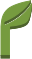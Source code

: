 <?xml version="1.0" encoding="UTF-8"?>
<dia:diagram xmlns:dia="http://www.lysator.liu.se/~alla/dia/">
  <dia:layer name="Fondo" visible="true" active="true">
    <dia:group>
      <dia:group>
        <dia:group>
          <dia:group>
            <dia:object type="Standard - BezierLine" version="0" id="O0">
              <dia:attribute name="obj_pos">
                <dia:point val="3.196,1.072"/>
              </dia:attribute>
              <dia:attribute name="obj_bb">
                <dia:rectangle val="1.899,1.072;3.196,2.237"/>
              </dia:attribute>
              <dia:attribute name="bez_points">
                <dia:point val="3.196,1.072"/>
                <dia:point val="3.196,1.205"/>
                <dia:point val="3.196,1.072"/>
                <dia:point val="3.196,1.205"/>
                <dia:point val="2.755,1.913"/>
                <dia:point val="1.924,2.216"/>
                <dia:point val="1.916,2.219"/>
                <dia:point val="1.91,2.221"/>
                <dia:point val="1.904,2.228"/>
                <dia:point val="1.899,2.237"/>
                <dia:point val="1.899,2.104"/>
                <dia:point val="1.899,2.237"/>
                <dia:point val="1.899,2.104"/>
                <dia:point val="1.904,2.094"/>
                <dia:point val="1.91,2.088"/>
                <dia:point val="1.916,2.085"/>
                <dia:point val="1.924,2.083"/>
                <dia:point val="2.755,1.78"/>
                <dia:point val="3.196,1.072"/>
              </dia:attribute>
              <dia:attribute name="corner_types">
                <dia:enum val="0"/>
                <dia:enum val="0"/>
                <dia:enum val="0"/>
                <dia:enum val="0"/>
                <dia:enum val="0"/>
                <dia:enum val="0"/>
                <dia:enum val="0"/>
              </dia:attribute>
              <dia:attribute name="line_color">
                <dia:color val="#4d622c"/>
              </dia:attribute>
              <dia:attribute name="line_width">
                <dia:real val="0"/>
              </dia:attribute>
            </dia:object>
            <dia:object type="Standard - BezierLine" version="0" id="O1">
              <dia:attribute name="obj_pos">
                <dia:point val="1.899,2.104"/>
              </dia:attribute>
              <dia:attribute name="obj_bb">
                <dia:rectangle val="1.887,2.104;1.899,2.265"/>
              </dia:attribute>
              <dia:attribute name="bez_points">
                <dia:point val="1.899,2.104"/>
                <dia:point val="1.899,2.237"/>
                <dia:point val="1.899,2.104"/>
                <dia:point val="1.899,2.237"/>
                <dia:point val="1.894,2.244"/>
                <dia:point val="1.89,2.254"/>
                <dia:point val="1.887,2.265"/>
                <dia:point val="1.887,2.131"/>
                <dia:point val="1.887,2.265"/>
                <dia:point val="1.887,2.131"/>
                <dia:point val="1.89,2.121"/>
                <dia:point val="1.894,2.111"/>
                <dia:point val="1.899,2.104"/>
              </dia:attribute>
              <dia:attribute name="corner_types">
                <dia:enum val="0"/>
                <dia:enum val="0"/>
                <dia:enum val="0"/>
                <dia:enum val="0"/>
                <dia:enum val="0"/>
              </dia:attribute>
              <dia:attribute name="line_color">
                <dia:color val="#4d622c"/>
              </dia:attribute>
              <dia:attribute name="line_width">
                <dia:real val="0"/>
              </dia:attribute>
            </dia:object>
            <dia:object type="Standard - BezierLine" version="0" id="O2">
              <dia:attribute name="obj_pos">
                <dia:point val="1.887,2.131"/>
              </dia:attribute>
              <dia:attribute name="obj_bb">
                <dia:rectangle val="0.876,2.131;2.877,2.454"/>
              </dia:attribute>
              <dia:attribute name="bez_points">
                <dia:point val="1.887,2.131"/>
                <dia:point val="1.887,2.265"/>
                <dia:point val="1.887,2.131"/>
                <dia:point val="1.887,2.265"/>
                <dia:point val="1.882,2.278"/>
                <dia:point val="1.879,2.293"/>
                <dia:point val="1.877,2.307"/>
                <dia:point val="1.877,2.174"/>
                <dia:point val="1.877,2.307"/>
                <dia:point val="1.877,2.174"/>
                <dia:point val="1.879,2.16"/>
                <dia:point val="1.882,2.145"/>
                <dia:point val="1.887,2.131"/>
              </dia:attribute>
              <dia:attribute name="corner_types">
                <dia:enum val="0"/>
                <dia:enum val="0"/>
                <dia:enum val="0"/>
                <dia:enum val="0"/>
                <dia:enum val="0"/>
              </dia:attribute>
              <dia:attribute name="line_color">
                <dia:color val="#4d622c"/>
              </dia:attribute>
              <dia:attribute name="line_width">
                <dia:real val="0"/>
              </dia:attribute>
            </dia:object>
            <dia:object type="Standard - BezierLine" version="0" id="O3">
              <dia:attribute name="obj_pos">
                <dia:point val="1.877,2.174"/>
              </dia:attribute>
              <dia:attribute name="obj_bb">
                <dia:rectangle val="0.874,2.174;2.874,2.333"/>
              </dia:attribute>
              <dia:attribute name="bez_points">
                <dia:point val="1.877,2.174"/>
                <dia:point val="1.877,2.307"/>
                <dia:point val="1.877,2.174"/>
                <dia:point val="1.877,2.307"/>
                <dia:point val="1.875,2.317"/>
                <dia:point val="1.874,2.325"/>
                <dia:point val="1.874,2.333"/>
                <dia:point val="1.874,2.199"/>
                <dia:point val="1.874,2.333"/>
                <dia:point val="1.874,2.199"/>
                <dia:point val="1.874,2.192"/>
                <dia:point val="1.875,2.183"/>
                <dia:point val="1.877,2.174"/>
              </dia:attribute>
              <dia:attribute name="corner_types">
                <dia:enum val="0"/>
                <dia:enum val="0"/>
                <dia:enum val="0"/>
                <dia:enum val="0"/>
                <dia:enum val="0"/>
              </dia:attribute>
              <dia:attribute name="line_color">
                <dia:color val="#4d622c"/>
              </dia:attribute>
              <dia:attribute name="line_width">
                <dia:real val="0"/>
              </dia:attribute>
            </dia:object>
          </dia:group>
          <dia:object type="Standard - Beziergon" version="0" id="O4">
            <dia:attribute name="obj_pos">
              <dia:point val="1.874,2.333"/>
            </dia:attribute>
            <dia:attribute name="obj_bb">
              <dia:rectangle val="0.874,1.072;3.196,2.333"/>
            </dia:attribute>
            <dia:attribute name="bez_points">
              <dia:point val="1.874,2.333"/>
              <dia:point val="1.874,2.199"/>
              <dia:point val="1.874,2.333"/>
              <dia:point val="1.874,2.199"/>
              <dia:point val="1.874,2.162"/>
              <dia:point val="1.894,2.093"/>
              <dia:point val="1.916,2.085"/>
              <dia:point val="1.924,2.083"/>
              <dia:point val="2.755,1.78"/>
              <dia:point val="3.196,1.072"/>
              <dia:point val="3.196,1.205"/>
              <dia:point val="3.196,1.072"/>
              <dia:point val="3.196,1.205"/>
              <dia:point val="2.755,1.913"/>
              <dia:point val="1.924,2.216"/>
              <dia:point val="1.916,2.219"/>
              <dia:point val="1.894,2.226"/>
              <dia:point val="1.874,2.295"/>
            </dia:attribute>
            <dia:attribute name="corner_types">
              <dia:enum val="-1200007512"/>
              <dia:enum val="0"/>
              <dia:enum val="0"/>
              <dia:enum val="0"/>
              <dia:enum val="0"/>
              <dia:enum val="0"/>
              <dia:enum val="0"/>
            </dia:attribute>
            <dia:attribute name="line_color">
              <dia:color val="#4d622c"/>
            </dia:attribute>
            <dia:attribute name="line_width">
              <dia:real val="0"/>
            </dia:attribute>
            <dia:attribute name="inner_color">
              <dia:color val="#4d622c"/>
            </dia:attribute>
            <dia:attribute name="show_background">
              <dia:boolean val="true"/>
            </dia:attribute>
          </dia:object>
          <dia:group>
            <dia:object type="Standard - BezierLine" version="0" id="O5">
              <dia:attribute name="obj_pos">
                <dia:point val="3.263,1.23"/>
              </dia:attribute>
              <dia:attribute name="obj_bb">
                <dia:rectangle val="2.234,1.23;4.234,1.755"/>
              </dia:attribute>
              <dia:attribute name="bez_points">
                <dia:point val="3.263,1.23"/>
                <dia:point val="3.263,1.363"/>
                <dia:point val="3.263,1.23"/>
                <dia:point val="3.263,1.363"/>
                <dia:point val="3.256,1.439"/>
                <dia:point val="3.246,1.523"/>
                <dia:point val="3.234,1.609"/>
                <dia:point val="3.234,1.476"/>
                <dia:point val="3.234,1.609"/>
                <dia:point val="3.234,1.476"/>
                <dia:point val="3.246,1.39"/>
                <dia:point val="3.256,1.306"/>
                <dia:point val="3.263,1.23"/>
              </dia:attribute>
              <dia:attribute name="corner_types">
                <dia:enum val="0"/>
                <dia:enum val="0"/>
                <dia:enum val="0"/>
                <dia:enum val="0"/>
                <dia:enum val="0"/>
              </dia:attribute>
              <dia:attribute name="line_color">
                <dia:color val="#4d622c"/>
              </dia:attribute>
              <dia:attribute name="line_width">
                <dia:real val="0"/>
              </dia:attribute>
            </dia:object>
            <dia:object type="Standard - BezierLine" version="0" id="O6">
              <dia:attribute name="obj_pos">
                <dia:point val="3.234,1.476"/>
              </dia:attribute>
              <dia:attribute name="obj_bb">
                <dia:rectangle val="3.146,1.476;3.234,2.0"/>
              </dia:attribute>
              <dia:attribute name="bez_points">
                <dia:point val="3.234,1.476"/>
                <dia:point val="3.234,1.609"/>
                <dia:point val="3.234,1.476"/>
                <dia:point val="3.234,1.609"/>
                <dia:point val="3.213,1.744"/>
                <dia:point val="3.185,1.884"/>
                <dia:point val="3.146,2.0"/>
                <dia:point val="3.146,1.867"/>
                <dia:point val="3.146,2.0"/>
                <dia:point val="3.146,1.867"/>
                <dia:point val="3.185,1.751"/>
                <dia:point val="3.213,1.611"/>
                <dia:point val="3.234,1.476"/>
              </dia:attribute>
              <dia:attribute name="corner_types">
                <dia:enum val="0"/>
                <dia:enum val="0"/>
                <dia:enum val="0"/>
                <dia:enum val="0"/>
                <dia:enum val="0"/>
              </dia:attribute>
              <dia:attribute name="line_color">
                <dia:color val="#4d622c"/>
              </dia:attribute>
              <dia:attribute name="line_width">
                <dia:real val="0"/>
              </dia:attribute>
            </dia:object>
            <dia:object type="Standard - BezierLine" version="0" id="O7">
              <dia:attribute name="obj_pos">
                <dia:point val="3.146,1.867"/>
              </dia:attribute>
              <dia:attribute name="obj_bb">
                <dia:rectangle val="3.08,1.867;3.146,2.153"/>
              </dia:attribute>
              <dia:attribute name="bez_points">
                <dia:point val="3.146,1.867"/>
                <dia:point val="3.146,2.0"/>
                <dia:point val="3.146,1.867"/>
                <dia:point val="3.146,2.0"/>
                <dia:point val="3.126,2.058"/>
                <dia:point val="3.105,2.11"/>
                <dia:point val="3.08,2.153"/>
                <dia:point val="3.08,2.02"/>
                <dia:point val="3.08,2.153"/>
                <dia:point val="3.08,2.02"/>
                <dia:point val="3.105,1.977"/>
                <dia:point val="3.126,1.925"/>
                <dia:point val="3.146,1.867"/>
              </dia:attribute>
              <dia:attribute name="corner_types">
                <dia:enum val="0"/>
                <dia:enum val="0"/>
                <dia:enum val="0"/>
                <dia:enum val="0"/>
                <dia:enum val="0"/>
              </dia:attribute>
              <dia:attribute name="line_color">
                <dia:color val="#4d622c"/>
              </dia:attribute>
              <dia:attribute name="line_width">
                <dia:real val="0"/>
              </dia:attribute>
            </dia:object>
            <dia:object type="Standard - BezierLine" version="0" id="O8">
              <dia:attribute name="obj_pos">
                <dia:point val="3.08,2.02"/>
              </dia:attribute>
              <dia:attribute name="obj_bb">
                <dia:rectangle val="2.159,2.02;3.08,2.465"/>
              </dia:attribute>
              <dia:attribute name="bez_points">
                <dia:point val="3.08,2.02"/>
                <dia:point val="3.08,2.153"/>
                <dia:point val="3.08,2.02"/>
                <dia:point val="3.08,2.153"/>
                <dia:point val="3.062,2.184"/>
                <dia:point val="3.043,2.21"/>
                <dia:point val="3.023,2.231"/>
                <dia:point val="2.889,2.363"/>
                <dia:point val="2.538,2.434"/>
                <dia:point val="2.159,2.465"/>
                <dia:point val="2.159,2.332"/>
                <dia:point val="2.159,2.465"/>
                <dia:point val="2.159,2.332"/>
                <dia:point val="2.538,2.301"/>
                <dia:point val="2.889,2.23"/>
                <dia:point val="3.023,2.097"/>
                <dia:point val="3.043,2.077"/>
                <dia:point val="3.062,2.051"/>
                <dia:point val="3.08,2.02"/>
              </dia:attribute>
              <dia:attribute name="corner_types">
                <dia:enum val="0"/>
                <dia:enum val="0"/>
                <dia:enum val="0"/>
                <dia:enum val="0"/>
                <dia:enum val="0"/>
                <dia:enum val="0"/>
                <dia:enum val="0"/>
              </dia:attribute>
              <dia:attribute name="line_color">
                <dia:color val="#4d622c"/>
              </dia:attribute>
              <dia:attribute name="line_width">
                <dia:real val="0"/>
              </dia:attribute>
            </dia:object>
          </dia:group>
          <dia:object type="Standard - Beziergon" version="0" id="O9">
            <dia:attribute name="obj_pos">
              <dia:point val="3.263,1.23"/>
            </dia:attribute>
            <dia:attribute name="obj_bb">
              <dia:rectangle val="2.159,1.137;4.263,2.465"/>
            </dia:attribute>
            <dia:attribute name="bez_points">
              <dia:point val="3.263,1.23"/>
              <dia:point val="3.263,1.363"/>
              <dia:point val="3.263,1.23"/>
              <dia:point val="3.263,1.363"/>
              <dia:point val="3.235,1.662"/>
              <dia:point val="3.167,2.087"/>
              <dia:point val="3.023,2.231"/>
              <dia:point val="2.889,2.363"/>
              <dia:point val="2.538,2.434"/>
              <dia:point val="2.159,2.465"/>
              <dia:point val="2.159,2.332"/>
              <dia:point val="2.159,2.465"/>
              <dia:point val="2.159,2.332"/>
              <dia:point val="2.538,2.301"/>
              <dia:point val="2.889,2.23"/>
              <dia:point val="3.023,2.097"/>
              <dia:point val="3.167,1.954"/>
              <dia:point val="3.235,1.529"/>
            </dia:attribute>
            <dia:attribute name="corner_types">
              <dia:enum val="-1200007512"/>
              <dia:enum val="0"/>
              <dia:enum val="0"/>
              <dia:enum val="0"/>
              <dia:enum val="0"/>
              <dia:enum val="0"/>
              <dia:enum val="0"/>
            </dia:attribute>
            <dia:attribute name="line_color">
              <dia:color val="#4d622c"/>
            </dia:attribute>
            <dia:attribute name="line_width">
              <dia:real val="0"/>
            </dia:attribute>
            <dia:attribute name="inner_color">
              <dia:color val="#4d622c"/>
            </dia:attribute>
            <dia:attribute name="show_background">
              <dia:boolean val="true"/>
            </dia:attribute>
          </dia:object>
          <dia:group>
            <dia:object type="Standard - Beziergon" version="0" id="O10">
              <dia:attribute name="obj_pos">
                <dia:point val="1.965,2.274"/>
              </dia:attribute>
              <dia:attribute name="obj_bb">
                <dia:rectangle val="1.737,1.072;3.263,3.795"/>
              </dia:attribute>
              <dia:attribute name="bez_points">
                <dia:point val="1.965,2.274"/>
                <dia:point val="2.0,2.262"/>
                <dia:point val="2.8,1.983"/>
                <dia:point val="3.263,1.23"/>
                <dia:point val="3.235,1.529"/>
                <dia:point val="3.167,1.954"/>
                <dia:point val="3.023,2.097"/>
                <dia:point val="2.889,2.23"/>
                <dia:point val="2.538,2.301"/>
                <dia:point val="2.159,2.332"/>
                <dia:point val="2.159,3.795"/>
                <dia:point val="2.159,2.332"/>
                <dia:point val="2.159,3.795"/>
                <dia:point val="1.737,3.795"/>
                <dia:point val="2.159,3.795"/>
                <dia:point val="1.737,3.795"/>
                <dia:point val="1.737,2.334"/>
                <dia:point val="1.737,3.795"/>
                <dia:point val="1.737,2.334"/>
                <dia:point val="1.769,1.999"/>
                <dia:point val="1.792,1.728"/>
                <dia:point val="2.084,1.468"/>
                <dia:point val="2.289,1.285"/>
                <dia:point val="2.848,1.116"/>
                <dia:point val="3.196,1.072"/>
                <dia:point val="2.755,1.78"/>
                <dia:point val="1.924,2.083"/>
                <dia:point val="1.916,2.085"/>
                <dia:point val="1.889,2.094"/>
                <dia:point val="1.867,2.19"/>
                <dia:point val="1.877,2.217"/>
                <dia:point val="1.884,2.238"/>
                <dia:point val="1.927,2.277"/>
                <dia:point val="1.948,2.277"/>
                <dia:point val="1.954,2.277"/>
                <dia:point val="1.959,2.276"/>
              </dia:attribute>
              <dia:attribute name="corner_types">
                <dia:enum val="-1200007512"/>
                <dia:enum val="0"/>
                <dia:enum val="0"/>
                <dia:enum val="0"/>
                <dia:enum val="0"/>
                <dia:enum val="0"/>
                <dia:enum val="0"/>
                <dia:enum val="0"/>
                <dia:enum val="0"/>
                <dia:enum val="0"/>
                <dia:enum val="0"/>
                <dia:enum val="0"/>
                <dia:enum val="0"/>
              </dia:attribute>
              <dia:attribute name="line_color">
                <dia:color val="#769b3f"/>
              </dia:attribute>
              <dia:attribute name="line_width">
                <dia:real val="0"/>
              </dia:attribute>
              <dia:attribute name="inner_color">
                <dia:color val="#769b3f"/>
              </dia:attribute>
              <dia:attribute name="show_background">
                <dia:boolean val="true"/>
              </dia:attribute>
            </dia:object>
          </dia:group>
          <dia:group>
            <dia:object type="Standard - Box" version="0" id="O11">
              <dia:attribute name="obj_pos">
                <dia:point val="1.737,3.795"/>
              </dia:attribute>
              <dia:attribute name="obj_bb">
                <dia:rectangle val="1.737,3.795;2.159,3.928"/>
              </dia:attribute>
              <dia:attribute name="elem_corner">
                <dia:point val="1.737,3.795"/>
              </dia:attribute>
              <dia:attribute name="elem_width">
                <dia:real val="0.422"/>
              </dia:attribute>
              <dia:attribute name="elem_height">
                <dia:real val="0.133"/>
              </dia:attribute>
              <dia:attribute name="border_width">
                <dia:real val="0"/>
              </dia:attribute>
              <dia:attribute name="border_color">
                <dia:color val="#4d622c"/>
              </dia:attribute>
              <dia:attribute name="inner_color">
                <dia:color val="#4d622c"/>
              </dia:attribute>
              <dia:attribute name="show_background">
                <dia:boolean val="true"/>
              </dia:attribute>
            </dia:object>
          </dia:group>
        </dia:group>
      </dia:group>
    </dia:group>
  </dia:layer>
</dia:diagram>
